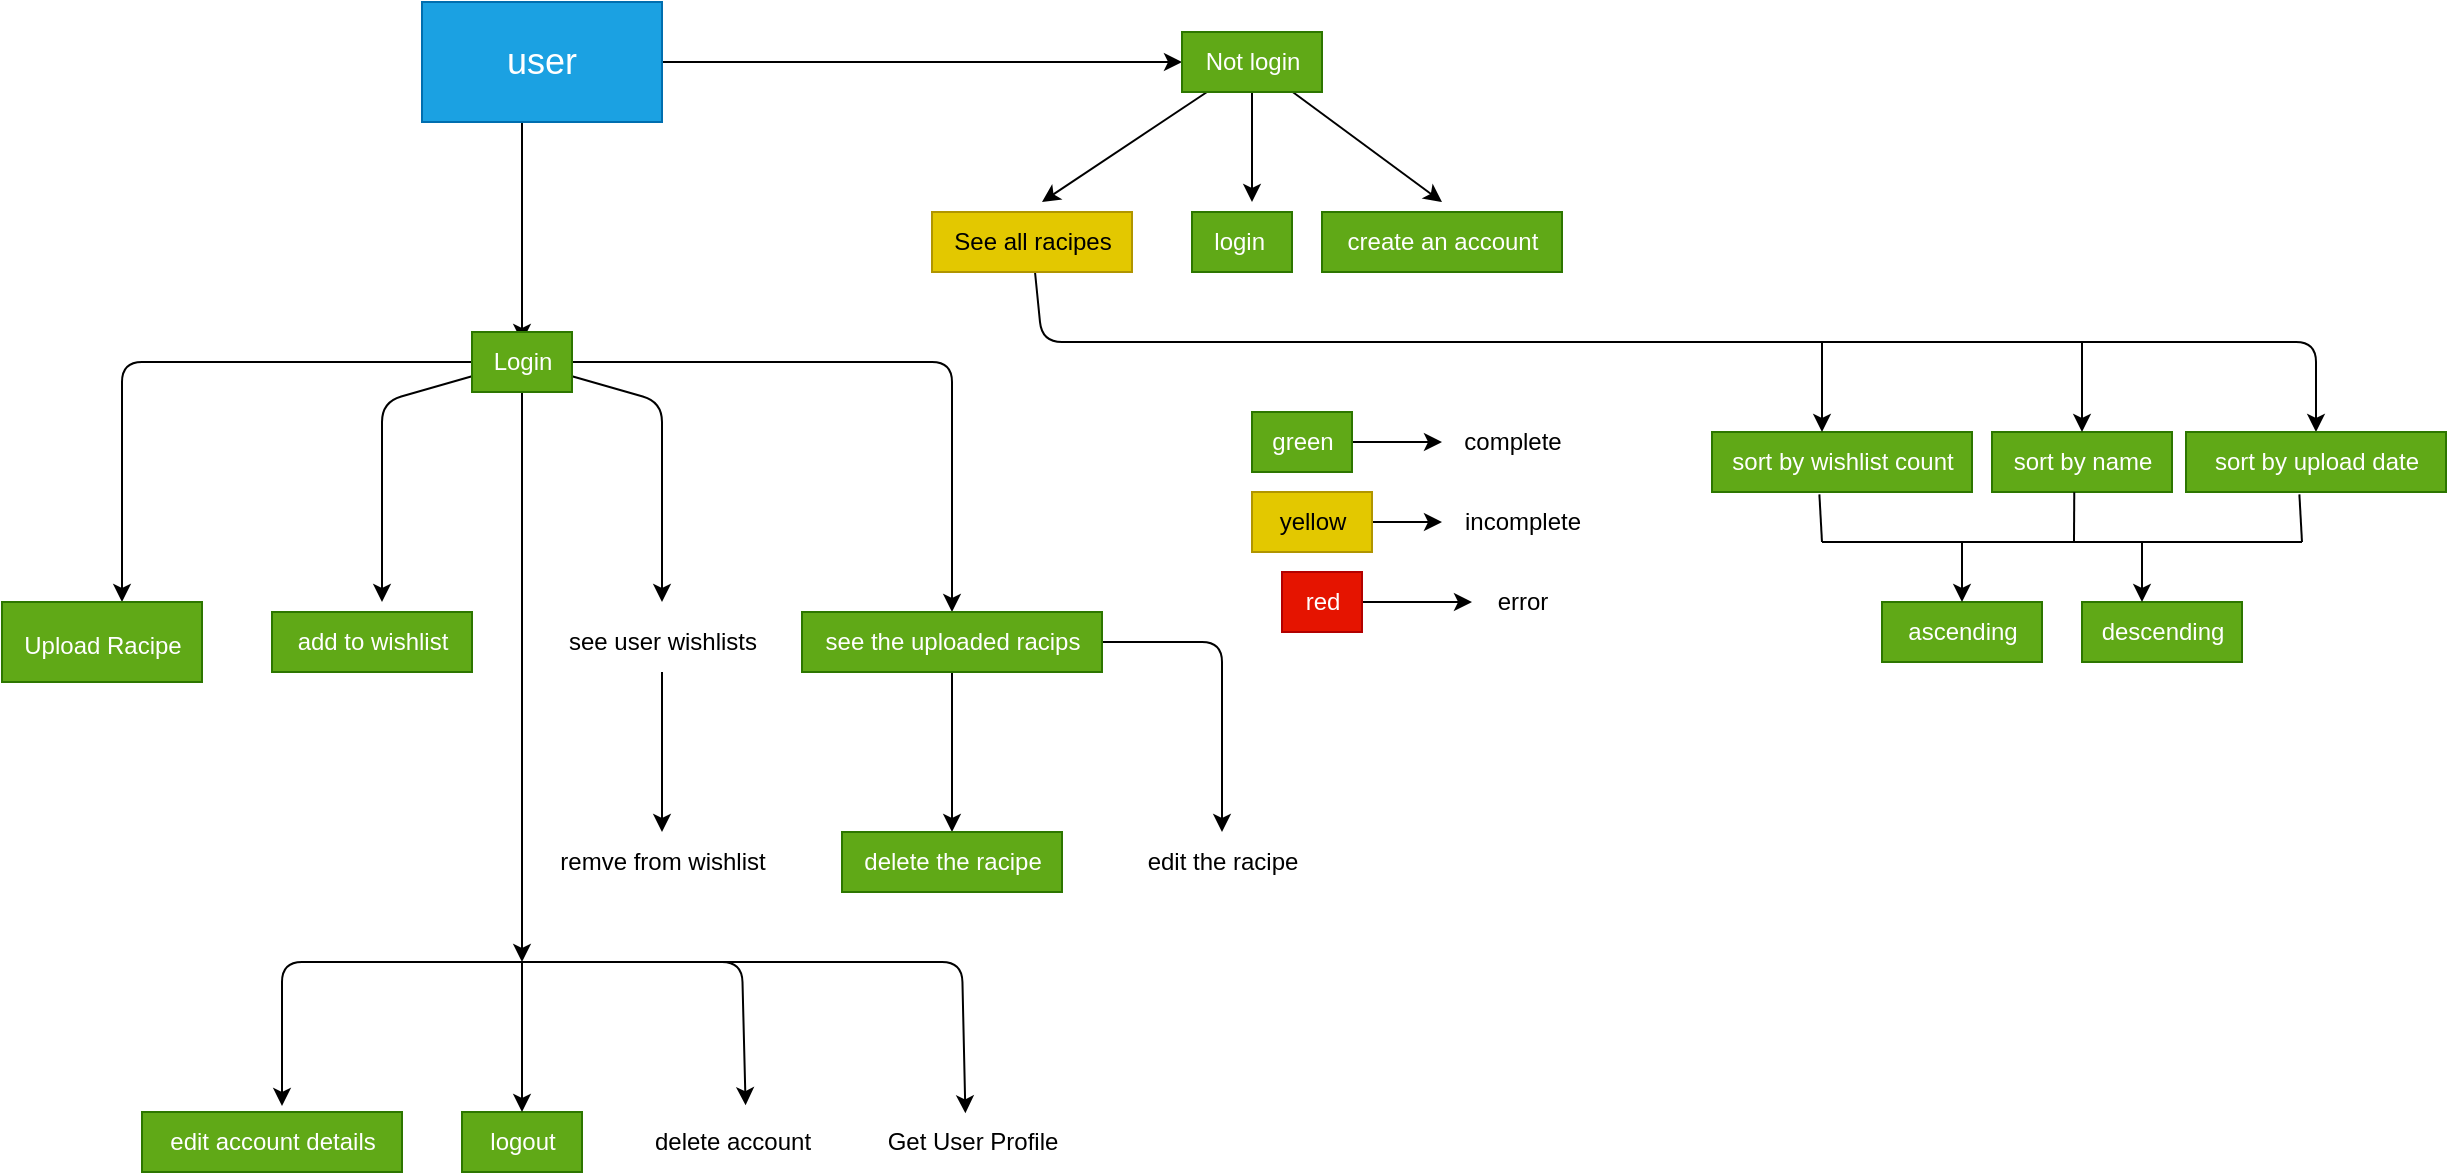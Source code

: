 <mxfile>
    <diagram id="A4oLy7jvje0LCx9hwnTJ" name="Page-1">
        <mxGraphModel dx="506" dy="232" grid="1" gridSize="10" guides="1" tooltips="1" connect="1" arrows="1" fold="1" page="1" pageScale="1" pageWidth="827" pageHeight="1169" math="0" shadow="0">
            <root>
                <mxCell id="0"/>
                <mxCell id="1" parent="0"/>
                <mxCell id="3" style="edgeStyle=none;html=1;" parent="1" edge="1">
                    <mxGeometry relative="1" as="geometry">
                        <mxPoint x="270" y="190" as="targetPoint"/>
                        <mxPoint x="270" y="65" as="sourcePoint"/>
                    </mxGeometry>
                </mxCell>
                <mxCell id="5" style="edgeStyle=none;html=1;" parent="1" edge="1">
                    <mxGeometry relative="1" as="geometry">
                        <mxPoint x="600" y="50" as="targetPoint"/>
                        <mxPoint x="295" y="50" as="sourcePoint"/>
                    </mxGeometry>
                </mxCell>
                <mxCell id="7" style="edgeStyle=none;html=1;" parent="1" source="4" edge="1">
                    <mxGeometry relative="1" as="geometry">
                        <mxPoint x="70" y="320" as="targetPoint"/>
                        <Array as="points">
                            <mxPoint x="70" y="200"/>
                        </Array>
                    </mxGeometry>
                </mxCell>
                <mxCell id="12" style="edgeStyle=none;html=1;fontSize=12;" parent="1" source="4" edge="1">
                    <mxGeometry relative="1" as="geometry">
                        <mxPoint x="340" y="320" as="targetPoint"/>
                        <Array as="points">
                            <mxPoint x="340" y="220"/>
                        </Array>
                    </mxGeometry>
                </mxCell>
                <mxCell id="14" style="edgeStyle=none;html=1;fontSize=12;" parent="1" source="4" edge="1">
                    <mxGeometry relative="1" as="geometry">
                        <mxPoint x="200" y="320" as="targetPoint"/>
                        <Array as="points">
                            <mxPoint x="200" y="220"/>
                        </Array>
                    </mxGeometry>
                </mxCell>
                <mxCell id="15" style="edgeStyle=none;html=1;fontSize=12;" parent="1" source="4" target="16" edge="1">
                    <mxGeometry relative="1" as="geometry">
                        <mxPoint x="470" y="320" as="targetPoint"/>
                        <Array as="points">
                            <mxPoint x="485" y="200"/>
                        </Array>
                    </mxGeometry>
                </mxCell>
                <mxCell id="31" style="edgeStyle=none;html=1;fontSize=12;" parent="1" source="4" edge="1">
                    <mxGeometry relative="1" as="geometry">
                        <mxPoint x="270" y="500" as="targetPoint"/>
                    </mxGeometry>
                </mxCell>
                <mxCell id="4" value="Login" style="text;html=1;align=center;verticalAlign=middle;resizable=0;points=[];autosize=1;strokeColor=#2D7600;fillColor=#60a917;fontColor=#ffffff;" parent="1" vertex="1">
                    <mxGeometry x="245" y="185" width="50" height="30" as="geometry"/>
                </mxCell>
                <mxCell id="17" style="edgeStyle=none;html=1;fontSize=12;" parent="1" source="6" edge="1">
                    <mxGeometry relative="1" as="geometry">
                        <mxPoint x="530" y="120" as="targetPoint"/>
                    </mxGeometry>
                </mxCell>
                <mxCell id="19" style="edgeStyle=none;html=1;fontSize=12;" parent="1" source="6" edge="1">
                    <mxGeometry relative="1" as="geometry">
                        <mxPoint x="635" y="120" as="targetPoint"/>
                    </mxGeometry>
                </mxCell>
                <mxCell id="21" style="edgeStyle=none;html=1;fontSize=12;" parent="1" source="6" edge="1">
                    <mxGeometry relative="1" as="geometry">
                        <mxPoint x="730" y="120" as="targetPoint"/>
                    </mxGeometry>
                </mxCell>
                <mxCell id="6" value="Not login" style="text;html=1;align=center;verticalAlign=middle;resizable=0;points=[];autosize=1;strokeColor=#2D7600;fillColor=#60a917;fontColor=#ffffff;" parent="1" vertex="1">
                    <mxGeometry x="600" y="35" width="70" height="30" as="geometry"/>
                </mxCell>
                <mxCell id="8" value="&lt;font style=&quot;font-size: 18px;&quot;&gt;user&lt;/font&gt;" style="whiteSpace=wrap;html=1;fillColor=#1ba1e2;fontColor=#ffffff;strokeColor=#006EAF;" parent="1" vertex="1">
                    <mxGeometry x="220" y="20" width="120" height="60" as="geometry"/>
                </mxCell>
                <mxCell id="9" value="&lt;font style=&quot;font-size: 12px;&quot;&gt;Upload Racipe&lt;/font&gt;" style="text;html=1;align=center;verticalAlign=middle;resizable=0;points=[];autosize=1;strokeColor=#2D7600;fillColor=#60a917;fontSize=18;fontColor=#ffffff;" parent="1" vertex="1">
                    <mxGeometry x="10" y="320" width="100" height="40" as="geometry"/>
                </mxCell>
                <mxCell id="11" value="add to wishlist" style="text;html=1;align=center;verticalAlign=middle;resizable=0;points=[];autosize=1;strokeColor=#2D7600;fillColor=#60a917;fontSize=12;fontColor=#ffffff;" parent="1" vertex="1">
                    <mxGeometry x="145" y="325" width="100" height="30" as="geometry"/>
                </mxCell>
                <mxCell id="28" style="edgeStyle=none;html=1;fontSize=12;" parent="1" source="13" target="29" edge="1">
                    <mxGeometry relative="1" as="geometry">
                        <mxPoint x="320" y="430" as="targetPoint"/>
                    </mxGeometry>
                </mxCell>
                <mxCell id="13" value="see user wishlists" style="text;html=1;align=center;verticalAlign=middle;resizable=0;points=[];autosize=1;strokeColor=none;fillColor=none;fontSize=12;" parent="1" vertex="1">
                    <mxGeometry x="280" y="325" width="120" height="30" as="geometry"/>
                </mxCell>
                <mxCell id="23" style="edgeStyle=none;html=1;fontSize=12;" parent="1" source="16" target="25" edge="1">
                    <mxGeometry relative="1" as="geometry">
                        <mxPoint x="440" y="440" as="targetPoint"/>
                    </mxGeometry>
                </mxCell>
                <mxCell id="26" style="edgeStyle=none;html=1;fontSize=12;" parent="1" source="16" target="27" edge="1">
                    <mxGeometry relative="1" as="geometry">
                        <mxPoint x="560" y="440" as="targetPoint"/>
                        <Array as="points">
                            <mxPoint x="620" y="340"/>
                        </Array>
                    </mxGeometry>
                </mxCell>
                <mxCell id="16" value="see the uploaded racips" style="text;html=1;align=center;verticalAlign=middle;resizable=0;points=[];autosize=1;strokeColor=#2D7600;fillColor=#60a917;fontSize=12;fontColor=#ffffff;" parent="1" vertex="1">
                    <mxGeometry x="410" y="325" width="150" height="30" as="geometry"/>
                </mxCell>
                <mxCell id="47" style="edgeStyle=none;html=1;" parent="1" source="18" target="50" edge="1">
                    <mxGeometry relative="1" as="geometry">
                        <mxPoint x="1000" y="230" as="targetPoint"/>
                        <Array as="points">
                            <mxPoint x="530" y="190"/>
                            <mxPoint x="1167" y="190"/>
                        </Array>
                    </mxGeometry>
                </mxCell>
                <mxCell id="18" value="See all racipes" style="text;html=1;align=center;verticalAlign=middle;resizable=0;points=[];autosize=1;strokeColor=#B09500;fillColor=#e3c800;fontSize=12;fontColor=#000000;" parent="1" vertex="1">
                    <mxGeometry x="475" y="125" width="100" height="30" as="geometry"/>
                </mxCell>
                <mxCell id="20" value="login&amp;nbsp;" style="text;html=1;align=center;verticalAlign=middle;resizable=0;points=[];autosize=1;strokeColor=#2D7600;fillColor=#60a917;fontSize=12;fontColor=#ffffff;" parent="1" vertex="1">
                    <mxGeometry x="605" y="125" width="50" height="30" as="geometry"/>
                </mxCell>
                <mxCell id="22" value="create an account" style="text;html=1;align=center;verticalAlign=middle;resizable=0;points=[];autosize=1;strokeColor=#2D7600;fillColor=#60a917;fontSize=12;fontColor=#ffffff;" parent="1" vertex="1">
                    <mxGeometry x="670" y="125" width="120" height="30" as="geometry"/>
                </mxCell>
                <mxCell id="25" value="delete the racipe" style="text;html=1;align=center;verticalAlign=middle;resizable=0;points=[];autosize=1;strokeColor=#2D7600;fillColor=#60a917;fontSize=12;fontColor=#ffffff;" parent="1" vertex="1">
                    <mxGeometry x="430" y="435" width="110" height="30" as="geometry"/>
                </mxCell>
                <mxCell id="27" value="edit the racipe" style="text;html=1;align=center;verticalAlign=middle;resizable=0;points=[];autosize=1;strokeColor=none;fillColor=none;fontSize=12;" parent="1" vertex="1">
                    <mxGeometry x="570" y="435" width="100" height="30" as="geometry"/>
                </mxCell>
                <mxCell id="29" value="remve from wishlist" style="text;html=1;align=center;verticalAlign=middle;resizable=0;points=[];autosize=1;strokeColor=none;fillColor=none;fontSize=12;" parent="1" vertex="1">
                    <mxGeometry x="275" y="435" width="130" height="30" as="geometry"/>
                </mxCell>
                <mxCell id="33" value="" style="endArrow=classic;startArrow=classic;html=1;fontSize=12;entryX=0.568;entryY=-0.113;entryDx=0;entryDy=0;entryPerimeter=0;" parent="1" edge="1" target="35">
                    <mxGeometry width="50" height="50" relative="1" as="geometry">
                        <mxPoint x="150" y="572" as="sourcePoint"/>
                        <mxPoint x="360" y="570" as="targetPoint"/>
                        <Array as="points">
                            <mxPoint x="150" y="500"/>
                            <mxPoint x="270" y="500"/>
                            <mxPoint x="380" y="500"/>
                        </Array>
                    </mxGeometry>
                </mxCell>
                <mxCell id="34" value="edit account details" style="text;html=1;align=center;verticalAlign=middle;resizable=0;points=[];autosize=1;strokeColor=#2D7600;fillColor=#60a917;fontSize=12;fontColor=#ffffff;" parent="1" vertex="1">
                    <mxGeometry x="80" y="575" width="130" height="30" as="geometry"/>
                </mxCell>
                <mxCell id="35" value="delete account" style="text;html=1;align=center;verticalAlign=middle;resizable=0;points=[];autosize=1;strokeColor=none;fillColor=none;fontSize=12;" parent="1" vertex="1">
                    <mxGeometry x="325" y="575" width="100" height="30" as="geometry"/>
                </mxCell>
                <mxCell id="37" style="edgeStyle=none;html=1;" parent="1" source="36" edge="1">
                    <mxGeometry relative="1" as="geometry">
                        <mxPoint x="730" y="240" as="targetPoint"/>
                    </mxGeometry>
                </mxCell>
                <mxCell id="36" value="green" style="text;html=1;align=center;verticalAlign=middle;resizable=0;points=[];autosize=1;strokeColor=#2D7600;fillColor=#60a917;fontColor=#ffffff;" parent="1" vertex="1">
                    <mxGeometry x="635" y="225" width="50" height="30" as="geometry"/>
                </mxCell>
                <mxCell id="38" value="complete" style="text;html=1;align=center;verticalAlign=middle;resizable=0;points=[];autosize=1;strokeColor=none;fillColor=none;" parent="1" vertex="1">
                    <mxGeometry x="730" y="225" width="70" height="30" as="geometry"/>
                </mxCell>
                <mxCell id="39" value="logout" style="text;html=1;align=center;verticalAlign=middle;resizable=0;points=[];autosize=1;strokeColor=#2D7600;fillColor=#60a917;fontColor=#ffffff;" parent="1" vertex="1">
                    <mxGeometry x="240" y="575" width="60" height="30" as="geometry"/>
                </mxCell>
                <mxCell id="40" value="" style="endArrow=classic;html=1;" parent="1" target="39" edge="1">
                    <mxGeometry width="50" height="50" relative="1" as="geometry">
                        <mxPoint x="270" y="500" as="sourcePoint"/>
                        <mxPoint x="310" y="640" as="targetPoint"/>
                    </mxGeometry>
                </mxCell>
                <mxCell id="41" value="incomplete" style="text;html=1;align=center;verticalAlign=middle;resizable=0;points=[];autosize=1;strokeColor=none;fillColor=none;" parent="1" vertex="1">
                    <mxGeometry x="730" y="265" width="80" height="30" as="geometry"/>
                </mxCell>
                <mxCell id="42" value="error" style="text;html=1;align=center;verticalAlign=middle;resizable=0;points=[];autosize=1;strokeColor=none;fillColor=none;" parent="1" vertex="1">
                    <mxGeometry x="745" y="305" width="50" height="30" as="geometry"/>
                </mxCell>
                <mxCell id="44" style="edgeStyle=none;html=1;" parent="1" source="43" target="41" edge="1">
                    <mxGeometry relative="1" as="geometry"/>
                </mxCell>
                <mxCell id="43" value="yellow" style="text;html=1;align=center;verticalAlign=middle;resizable=0;points=[];autosize=1;strokeColor=#B09500;fillColor=#e3c800;fontColor=#000000;" parent="1" vertex="1">
                    <mxGeometry x="635" y="265" width="60" height="30" as="geometry"/>
                </mxCell>
                <mxCell id="46" style="edgeStyle=none;html=1;" parent="1" source="45" target="42" edge="1">
                    <mxGeometry relative="1" as="geometry"/>
                </mxCell>
                <mxCell id="45" value="red" style="text;html=1;align=center;verticalAlign=middle;resizable=0;points=[];autosize=1;strokeColor=#B20000;fillColor=#e51400;fontColor=#ffffff;" parent="1" vertex="1">
                    <mxGeometry x="650" y="305" width="40" height="30" as="geometry"/>
                </mxCell>
                <mxCell id="48" value="sort by wishlist count" style="text;html=1;align=center;verticalAlign=middle;resizable=0;points=[];autosize=1;strokeColor=#2D7600;fillColor=#60a917;fontColor=#ffffff;" parent="1" vertex="1">
                    <mxGeometry x="865" y="235" width="130" height="30" as="geometry"/>
                </mxCell>
                <mxCell id="49" value="sort by name" style="text;html=1;align=center;verticalAlign=middle;resizable=0;points=[];autosize=1;strokeColor=#2D7600;fillColor=#60a917;fontColor=#ffffff;" parent="1" vertex="1">
                    <mxGeometry x="1005" y="235" width="90" height="30" as="geometry"/>
                </mxCell>
                <mxCell id="50" value="sort by upload date" style="text;html=1;align=center;verticalAlign=middle;resizable=0;points=[];autosize=1;strokeColor=#2D7600;fillColor=#60a917;fontColor=#ffffff;" parent="1" vertex="1">
                    <mxGeometry x="1102" y="235" width="130" height="30" as="geometry"/>
                </mxCell>
                <mxCell id="53" value="ascending" style="text;html=1;align=center;verticalAlign=middle;resizable=0;points=[];autosize=1;strokeColor=#2D7600;fillColor=#60a917;fontColor=#ffffff;" parent="1" vertex="1">
                    <mxGeometry x="950" y="320" width="80" height="30" as="geometry"/>
                </mxCell>
                <mxCell id="54" value="descending" style="text;html=1;align=center;verticalAlign=middle;resizable=0;points=[];autosize=1;strokeColor=#2D7600;fillColor=#60a917;fontColor=#ffffff;" parent="1" vertex="1">
                    <mxGeometry x="1050" y="320" width="80" height="30" as="geometry"/>
                </mxCell>
                <mxCell id="56" value="" style="endArrow=none;html=1;" parent="1" edge="1">
                    <mxGeometry width="50" height="50" relative="1" as="geometry">
                        <mxPoint x="920" y="290" as="sourcePoint"/>
                        <mxPoint x="1160" y="290" as="targetPoint"/>
                    </mxGeometry>
                </mxCell>
                <mxCell id="61" value="" style="endArrow=classic;html=1;" parent="1" target="53" edge="1">
                    <mxGeometry width="50" height="50" relative="1" as="geometry">
                        <mxPoint x="990" y="290" as="sourcePoint"/>
                        <mxPoint x="1060.47" y="277.04" as="targetPoint"/>
                    </mxGeometry>
                </mxCell>
                <mxCell id="62" value="" style="endArrow=classic;html=1;" parent="1" edge="1">
                    <mxGeometry width="50" height="50" relative="1" as="geometry">
                        <mxPoint x="1080" y="290" as="sourcePoint"/>
                        <mxPoint x="1080" y="320" as="targetPoint"/>
                    </mxGeometry>
                </mxCell>
                <mxCell id="63" value="" style="endArrow=none;html=1;entryX=0.413;entryY=1.039;entryDx=0;entryDy=0;entryPerimeter=0;" parent="1" target="48" edge="1">
                    <mxGeometry width="50" height="50" relative="1" as="geometry">
                        <mxPoint x="920" y="290" as="sourcePoint"/>
                        <mxPoint x="1070" y="300" as="targetPoint"/>
                    </mxGeometry>
                </mxCell>
                <mxCell id="64" value="" style="endArrow=none;html=1;entryX=0.457;entryY=1.004;entryDx=0;entryDy=0;entryPerimeter=0;" parent="1" edge="1" target="49">
                    <mxGeometry width="50" height="50" relative="1" as="geometry">
                        <mxPoint x="1046" y="290" as="sourcePoint"/>
                        <mxPoint x="1038.69" y="266.17" as="targetPoint"/>
                    </mxGeometry>
                </mxCell>
                <mxCell id="65" value="" style="endArrow=none;html=1;entryX=0.413;entryY=1.039;entryDx=0;entryDy=0;entryPerimeter=0;" parent="1" edge="1">
                    <mxGeometry width="50" height="50" relative="1" as="geometry">
                        <mxPoint x="1160" y="290" as="sourcePoint"/>
                        <mxPoint x="1158.69" y="266.17" as="targetPoint"/>
                    </mxGeometry>
                </mxCell>
                <mxCell id="66" value="" style="endArrow=classic;html=1;" parent="1" target="49" edge="1">
                    <mxGeometry width="50" height="50" relative="1" as="geometry">
                        <mxPoint x="1050" y="190" as="sourcePoint"/>
                        <mxPoint x="1060" y="260" as="targetPoint"/>
                    </mxGeometry>
                </mxCell>
                <mxCell id="67" value="" style="endArrow=classic;html=1;" parent="1" edge="1">
                    <mxGeometry width="50" height="50" relative="1" as="geometry">
                        <mxPoint x="920" y="190" as="sourcePoint"/>
                        <mxPoint x="920" y="235" as="targetPoint"/>
                    </mxGeometry>
                </mxCell>
                <mxCell id="68" value="" style="endArrow=classic;html=1;entryX=0.47;entryY=0.022;entryDx=0;entryDy=0;entryPerimeter=0;" edge="1" parent="1" target="69">
                    <mxGeometry width="50" height="50" relative="1" as="geometry">
                        <mxPoint x="270" y="500" as="sourcePoint"/>
                        <mxPoint x="470" y="560" as="targetPoint"/>
                        <Array as="points">
                            <mxPoint x="490" y="500"/>
                        </Array>
                    </mxGeometry>
                </mxCell>
                <mxCell id="69" value="Get User Profile" style="text;html=1;align=center;verticalAlign=middle;resizable=0;points=[];autosize=1;strokeColor=none;fillColor=none;" vertex="1" parent="1">
                    <mxGeometry x="440" y="575" width="110" height="30" as="geometry"/>
                </mxCell>
            </root>
        </mxGraphModel>
    </diagram>
</mxfile>